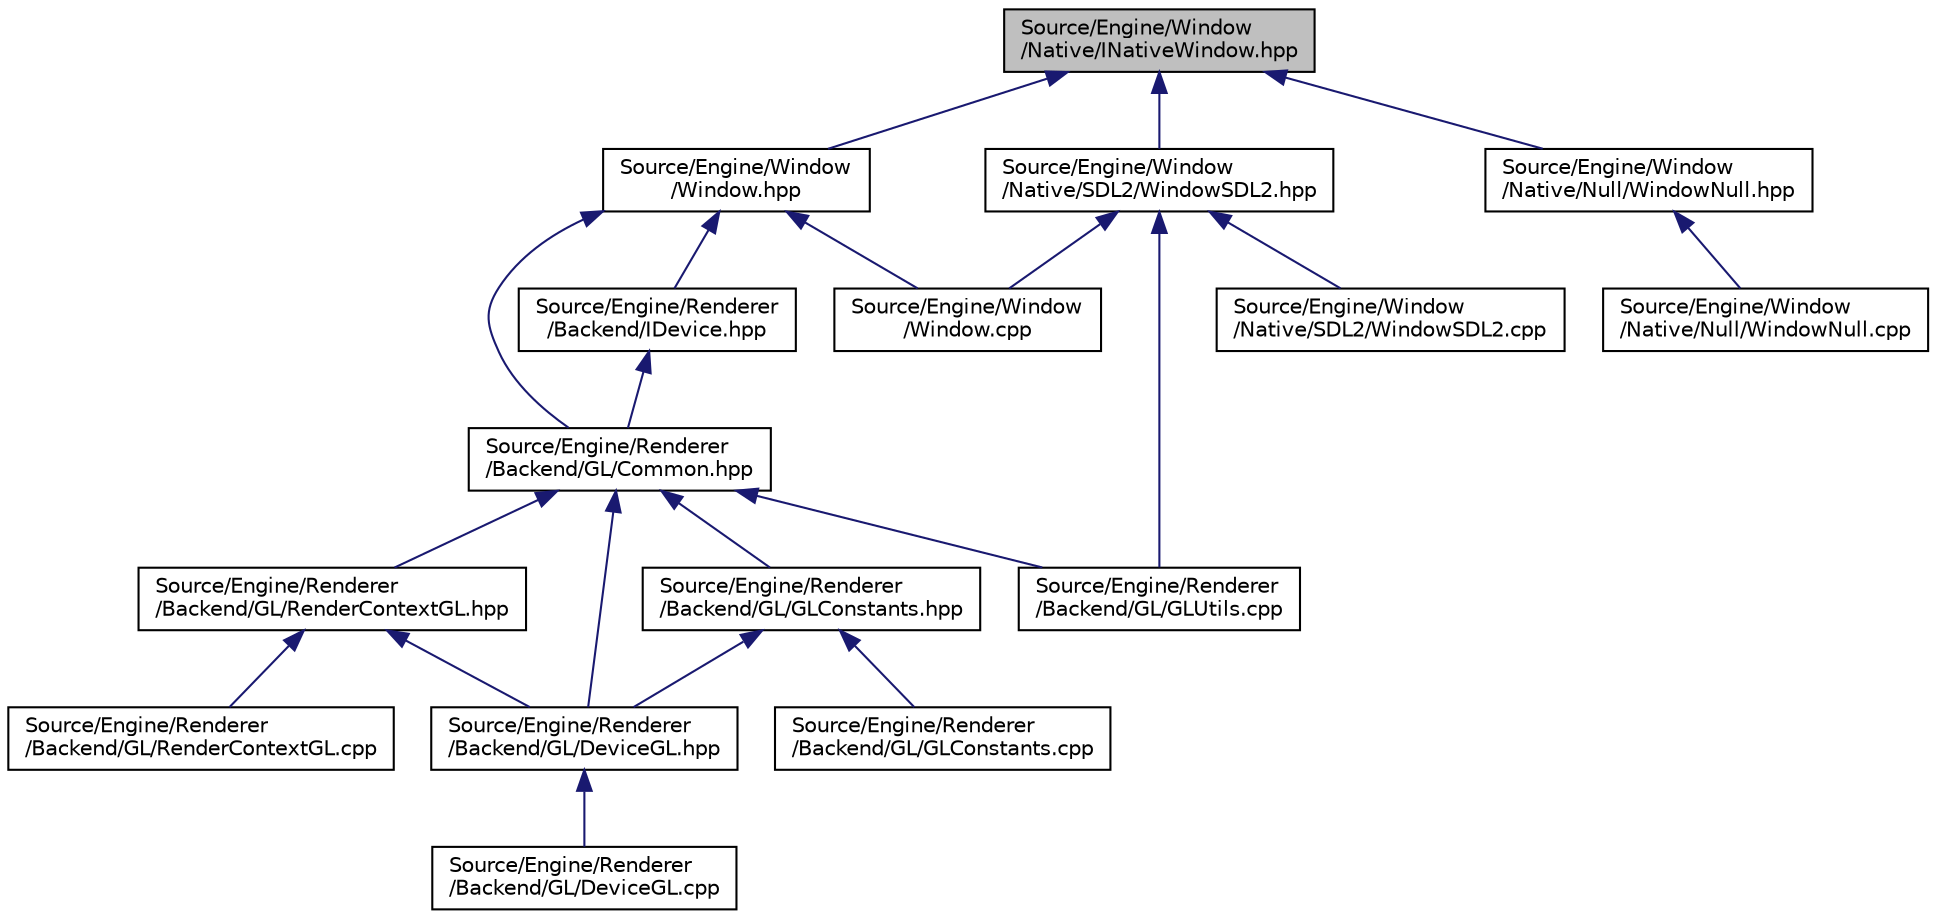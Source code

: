 digraph "Source/Engine/Window/Native/INativeWindow.hpp"
{
  edge [fontname="Helvetica",fontsize="10",labelfontname="Helvetica",labelfontsize="10"];
  node [fontname="Helvetica",fontsize="10",shape=record];
  Node1 [label="Source/Engine/Window\l/Native/INativeWindow.hpp",height=0.2,width=0.4,color="black", fillcolor="grey75", style="filled", fontcolor="black"];
  Node1 -> Node2 [dir="back",color="midnightblue",fontsize="10",style="solid",fontname="Helvetica"];
  Node2 [label="Source/Engine/Window\l/Window.hpp",height=0.2,width=0.4,color="black", fillcolor="white", style="filled",URL="$Window_8hpp.html"];
  Node2 -> Node3 [dir="back",color="midnightblue",fontsize="10",style="solid",fontname="Helvetica"];
  Node3 [label="Source/Engine/Renderer\l/Backend/GL/Common.hpp",height=0.2,width=0.4,color="black", fillcolor="white", style="filled",URL="$Renderer_2Backend_2GL_2Common_8hpp.html"];
  Node3 -> Node4 [dir="back",color="midnightblue",fontsize="10",style="solid",fontname="Helvetica"];
  Node4 [label="Source/Engine/Renderer\l/Backend/GL/DeviceGL.hpp",height=0.2,width=0.4,color="black", fillcolor="white", style="filled",URL="$DeviceGL_8hpp.html"];
  Node4 -> Node5 [dir="back",color="midnightblue",fontsize="10",style="solid",fontname="Helvetica"];
  Node5 [label="Source/Engine/Renderer\l/Backend/GL/DeviceGL.cpp",height=0.2,width=0.4,color="black", fillcolor="white", style="filled",URL="$DeviceGL_8cpp.html"];
  Node3 -> Node6 [dir="back",color="midnightblue",fontsize="10",style="solid",fontname="Helvetica"];
  Node6 [label="Source/Engine/Renderer\l/Backend/GL/RenderContextGL.hpp",height=0.2,width=0.4,color="black", fillcolor="white", style="filled",URL="$RenderContextGL_8hpp.html"];
  Node6 -> Node4 [dir="back",color="midnightblue",fontsize="10",style="solid",fontname="Helvetica"];
  Node6 -> Node7 [dir="back",color="midnightblue",fontsize="10",style="solid",fontname="Helvetica"];
  Node7 [label="Source/Engine/Renderer\l/Backend/GL/RenderContextGL.cpp",height=0.2,width=0.4,color="black", fillcolor="white", style="filled",URL="$RenderContextGL_8cpp.html"];
  Node3 -> Node8 [dir="back",color="midnightblue",fontsize="10",style="solid",fontname="Helvetica"];
  Node8 [label="Source/Engine/Renderer\l/Backend/GL/GLConstants.hpp",height=0.2,width=0.4,color="black", fillcolor="white", style="filled",URL="$GLConstants_8hpp.html"];
  Node8 -> Node4 [dir="back",color="midnightblue",fontsize="10",style="solid",fontname="Helvetica"];
  Node8 -> Node9 [dir="back",color="midnightblue",fontsize="10",style="solid",fontname="Helvetica"];
  Node9 [label="Source/Engine/Renderer\l/Backend/GL/GLConstants.cpp",height=0.2,width=0.4,color="black", fillcolor="white", style="filled",URL="$GLConstants_8cpp.html"];
  Node3 -> Node10 [dir="back",color="midnightblue",fontsize="10",style="solid",fontname="Helvetica"];
  Node10 [label="Source/Engine/Renderer\l/Backend/GL/GLUtils.cpp",height=0.2,width=0.4,color="black", fillcolor="white", style="filled",URL="$GLUtils_8cpp.html"];
  Node2 -> Node11 [dir="back",color="midnightblue",fontsize="10",style="solid",fontname="Helvetica"];
  Node11 [label="Source/Engine/Renderer\l/Backend/IDevice.hpp",height=0.2,width=0.4,color="black", fillcolor="white", style="filled",URL="$IDevice_8hpp.html"];
  Node11 -> Node3 [dir="back",color="midnightblue",fontsize="10",style="solid",fontname="Helvetica"];
  Node2 -> Node12 [dir="back",color="midnightblue",fontsize="10",style="solid",fontname="Helvetica"];
  Node12 [label="Source/Engine/Window\l/Window.cpp",height=0.2,width=0.4,color="black", fillcolor="white", style="filled",URL="$Window_8cpp.html"];
  Node1 -> Node13 [dir="back",color="midnightblue",fontsize="10",style="solid",fontname="Helvetica"];
  Node13 [label="Source/Engine/Window\l/Native/SDL2/WindowSDL2.hpp",height=0.2,width=0.4,color="black", fillcolor="white", style="filled",URL="$WindowSDL2_8hpp.html"];
  Node13 -> Node10 [dir="back",color="midnightblue",fontsize="10",style="solid",fontname="Helvetica"];
  Node13 -> Node14 [dir="back",color="midnightblue",fontsize="10",style="solid",fontname="Helvetica"];
  Node14 [label="Source/Engine/Window\l/Native/SDL2/WindowSDL2.cpp",height=0.2,width=0.4,color="black", fillcolor="white", style="filled",URL="$WindowSDL2_8cpp.html"];
  Node13 -> Node12 [dir="back",color="midnightblue",fontsize="10",style="solid",fontname="Helvetica"];
  Node1 -> Node15 [dir="back",color="midnightblue",fontsize="10",style="solid",fontname="Helvetica"];
  Node15 [label="Source/Engine/Window\l/Native/Null/WindowNull.hpp",height=0.2,width=0.4,color="black", fillcolor="white", style="filled",URL="$WindowNull_8hpp.html"];
  Node15 -> Node16 [dir="back",color="midnightblue",fontsize="10",style="solid",fontname="Helvetica"];
  Node16 [label="Source/Engine/Window\l/Native/Null/WindowNull.cpp",height=0.2,width=0.4,color="black", fillcolor="white", style="filled",URL="$WindowNull_8cpp.html"];
}

